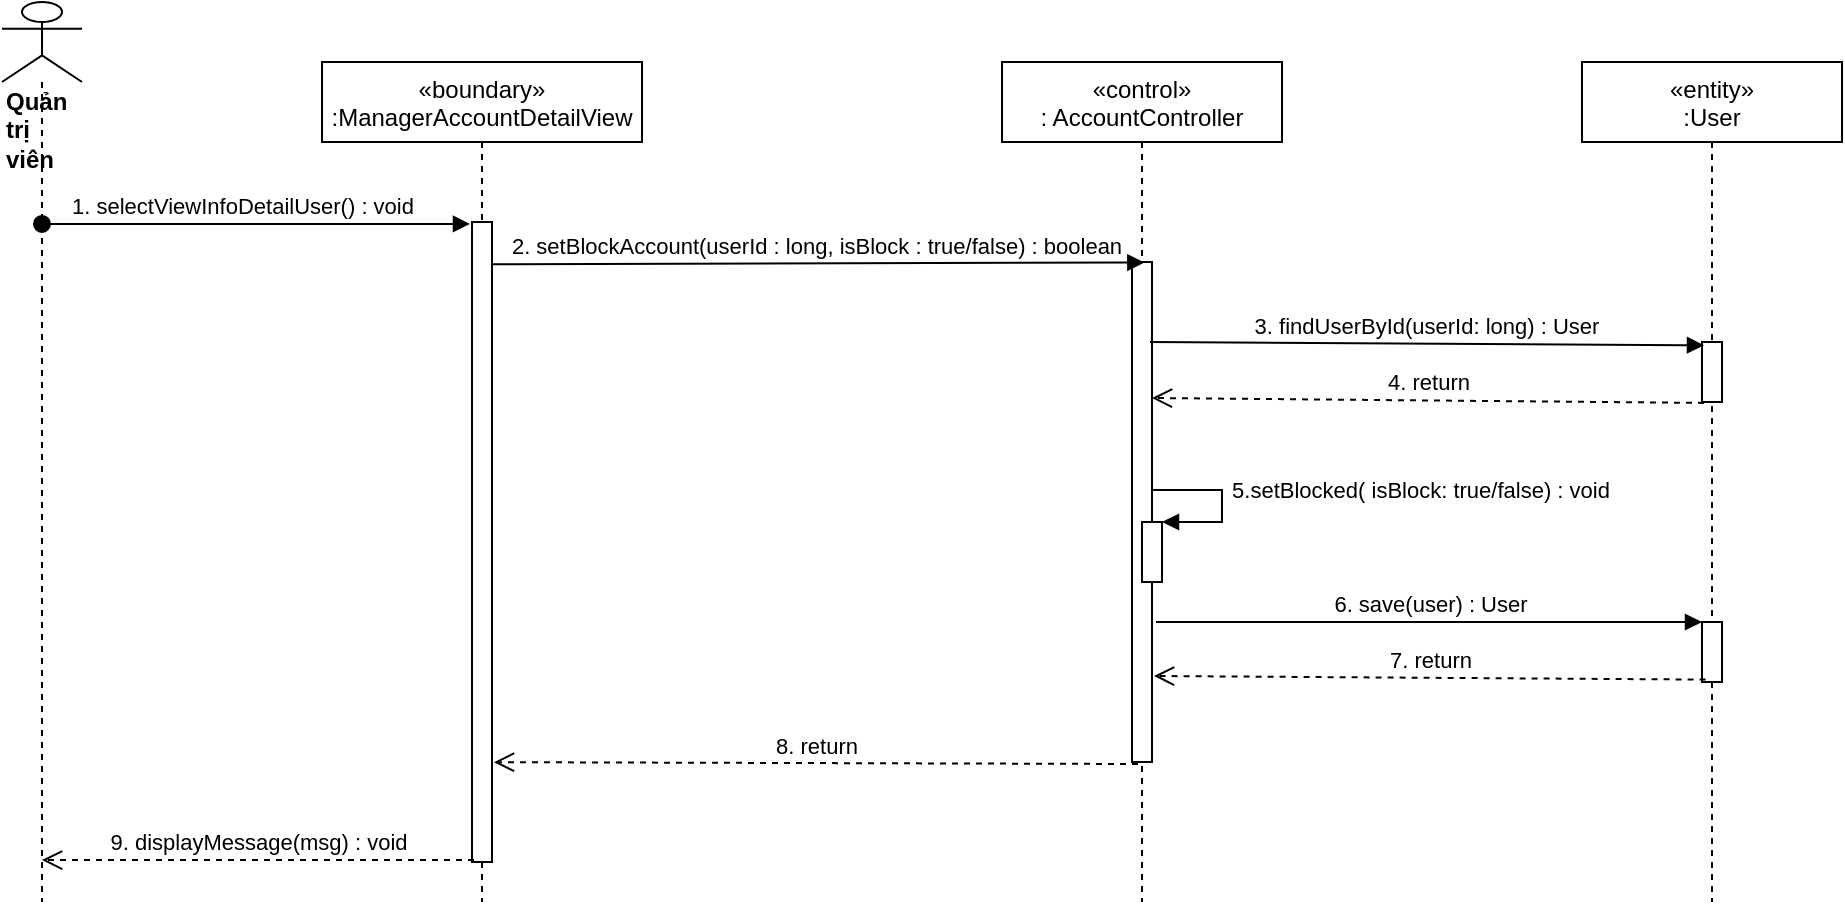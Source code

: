 <mxfile version="14.7.1" type="device"><diagram id="kgpKYQtTHZ0yAKxKKP6v" name="Page-1"><mxGraphModel dx="1108" dy="425" grid="1" gridSize="10" guides="1" tooltips="1" connect="1" arrows="1" fold="1" page="1" pageScale="1" pageWidth="850" pageHeight="1100" math="0" shadow="0"><root><mxCell id="0"/><mxCell id="1" parent="0"/><mxCell id="7LMQqACqiYnsaKDSsPnZ-3" value="«control»&#10;: AccountController" style="shape=umlLifeline;perimeter=lifelinePerimeter;container=1;collapsible=0;recursiveResize=0;rounded=0;shadow=0;strokeWidth=1;" parent="1" vertex="1"><mxGeometry x="570" y="80" width="140" height="420" as="geometry"/></mxCell><mxCell id="7LMQqACqiYnsaKDSsPnZ-4" value="" style="points=[];perimeter=orthogonalPerimeter;rounded=0;shadow=0;strokeWidth=1;" parent="7LMQqACqiYnsaKDSsPnZ-3" vertex="1"><mxGeometry x="65" y="100" width="10" height="250" as="geometry"/></mxCell><mxCell id="7LMQqACqiYnsaKDSsPnZ-5" value="&lt;div&gt;&lt;b&gt;Quản trị viên&lt;/b&gt;&lt;/div&gt;" style="shape=umlLifeline;participant=umlActor;perimeter=lifelinePerimeter;whiteSpace=wrap;html=1;container=1;collapsible=0;recursiveResize=0;verticalAlign=top;spacingTop=36;outlineConnect=0;align=left;size=40;" parent="1" vertex="1"><mxGeometry x="70" y="50" width="40" height="450" as="geometry"/></mxCell><mxCell id="7LMQqACqiYnsaKDSsPnZ-6" value="1. selectViewInfoDetailUser() : void" style="verticalAlign=bottom;startArrow=oval;endArrow=block;startSize=8;shadow=0;strokeWidth=1;entryX=-0.1;entryY=0.003;entryDx=0;entryDy=0;entryPerimeter=0;" parent="1" source="7LMQqACqiYnsaKDSsPnZ-5" target="7LMQqACqiYnsaKDSsPnZ-20" edge="1"><mxGeometry x="-0.06" relative="1" as="geometry"><mxPoint x="100" y="170" as="sourcePoint"/><mxPoint as="offset"/><mxPoint x="309.5" y="160.72" as="targetPoint"/></mxGeometry></mxCell><mxCell id="7LMQqACqiYnsaKDSsPnZ-9" value="2. setBlockAccount(userId : long, isBlock : true/false) : boolean" style="html=1;verticalAlign=bottom;endArrow=block;entryX=0.617;entryY=0.001;entryDx=0;entryDy=0;entryPerimeter=0;exitX=0.9;exitY=0.066;exitDx=0;exitDy=0;exitPerimeter=0;" parent="1" source="7LMQqACqiYnsaKDSsPnZ-20" target="7LMQqACqiYnsaKDSsPnZ-4" edge="1"><mxGeometry width="80" relative="1" as="geometry"><mxPoint x="538" y="270" as="sourcePoint"/><mxPoint x="500" y="210" as="targetPoint"/></mxGeometry></mxCell><mxCell id="7LMQqACqiYnsaKDSsPnZ-14" value="«entity»&#10;:User" style="shape=umlLifeline;perimeter=lifelinePerimeter;container=1;collapsible=0;recursiveResize=0;rounded=0;shadow=0;strokeWidth=1;" parent="1" vertex="1"><mxGeometry x="860" y="80" width="130" height="420" as="geometry"/></mxCell><mxCell id="7LMQqACqiYnsaKDSsPnZ-15" value="" style="points=[];perimeter=orthogonalPerimeter;rounded=0;shadow=0;strokeWidth=1;" parent="7LMQqACqiYnsaKDSsPnZ-14" vertex="1"><mxGeometry x="60" y="140" width="10" height="30" as="geometry"/></mxCell><mxCell id="7LMQqACqiYnsaKDSsPnZ-16" value="" style="html=1;points=[];perimeter=orthogonalPerimeter;" parent="7LMQqACqiYnsaKDSsPnZ-14" vertex="1"><mxGeometry x="60" y="280" width="10" height="30" as="geometry"/></mxCell><mxCell id="7LMQqACqiYnsaKDSsPnZ-17" value="3. findUserById(userId: long) : User" style="html=1;verticalAlign=bottom;endArrow=block;entryX=0.1;entryY=0.055;entryDx=0;entryDy=0;entryPerimeter=0;exitX=0.9;exitY=0.16;exitDx=0;exitDy=0;exitPerimeter=0;" parent="1" source="7LMQqACqiYnsaKDSsPnZ-4" target="7LMQqACqiYnsaKDSsPnZ-15" edge="1"><mxGeometry width="80" relative="1" as="geometry"><mxPoint x="974.8" y="240.36" as="sourcePoint"/><mxPoint x="1010" y="239" as="targetPoint"/></mxGeometry></mxCell><mxCell id="7LMQqACqiYnsaKDSsPnZ-18" value="4. return" style="html=1;verticalAlign=bottom;endArrow=open;dashed=1;endSize=8;exitX=0.1;exitY=1.015;exitDx=0;exitDy=0;exitPerimeter=0;entryX=1;entryY=0.272;entryDx=0;entryDy=0;entryPerimeter=0;" parent="1" source="7LMQqACqiYnsaKDSsPnZ-15" target="7LMQqACqiYnsaKDSsPnZ-4" edge="1"><mxGeometry relative="1" as="geometry"><mxPoint x="790" y="300" as="sourcePoint"/><mxPoint x="650" y="250" as="targetPoint"/></mxGeometry></mxCell><mxCell id="7LMQqACqiYnsaKDSsPnZ-19" value="«boundary»&#10;:ManagerAccountDetailView" style="shape=umlLifeline;perimeter=lifelinePerimeter;container=1;collapsible=0;recursiveResize=0;rounded=0;shadow=0;strokeWidth=1;" parent="1" vertex="1"><mxGeometry x="230" y="80" width="160" height="420" as="geometry"/></mxCell><mxCell id="7LMQqACqiYnsaKDSsPnZ-20" value="" style="points=[];perimeter=orthogonalPerimeter;rounded=0;shadow=0;strokeWidth=1;" parent="7LMQqACqiYnsaKDSsPnZ-19" vertex="1"><mxGeometry x="75" y="80" width="10" height="320" as="geometry"/></mxCell><mxCell id="7LMQqACqiYnsaKDSsPnZ-24" value="6. save(user) : User" style="html=1;verticalAlign=bottom;endArrow=block;exitX=1.2;exitY=0.72;exitDx=0;exitDy=0;exitPerimeter=0;" parent="1" source="7LMQqACqiYnsaKDSsPnZ-4" target="7LMQqACqiYnsaKDSsPnZ-16" edge="1"><mxGeometry width="80" relative="1" as="geometry"><mxPoint x="975.6" y="360.48" as="sourcePoint"/><mxPoint x="1070" y="370" as="targetPoint"/></mxGeometry></mxCell><mxCell id="7LMQqACqiYnsaKDSsPnZ-25" value="7. return" style="html=1;verticalAlign=bottom;endArrow=open;dashed=1;endSize=8;exitX=0.18;exitY=0.96;exitDx=0;exitDy=0;exitPerimeter=0;entryX=1.1;entryY=0.828;entryDx=0;entryDy=0;entryPerimeter=0;" parent="1" source="7LMQqACqiYnsaKDSsPnZ-16" target="7LMQqACqiYnsaKDSsPnZ-4" edge="1"><mxGeometry relative="1" as="geometry"><mxPoint x="1070" y="370" as="sourcePoint"/><mxPoint x="974.4" y="391.5" as="targetPoint"/></mxGeometry></mxCell><mxCell id="7LMQqACqiYnsaKDSsPnZ-26" value="" style="html=1;points=[];perimeter=orthogonalPerimeter;" parent="1" vertex="1"><mxGeometry x="640" y="310" width="10" height="30" as="geometry"/></mxCell><mxCell id="7LMQqACqiYnsaKDSsPnZ-27" value="&amp;nbsp;5.setBlocked( isBlock: true/false) : void" style="edgeStyle=orthogonalEdgeStyle;html=1;align=left;spacingLeft=2;endArrow=block;rounded=0;entryX=1;entryY=0;exitX=1;exitY=0.393;exitDx=0;exitDy=0;exitPerimeter=0;" parent="1" source="7LMQqACqiYnsaKDSsPnZ-4" target="7LMQqACqiYnsaKDSsPnZ-26" edge="1"><mxGeometry relative="1" as="geometry"><mxPoint x="976" y="294.04" as="sourcePoint"/><Array as="points"><mxPoint x="645" y="294"/><mxPoint x="680" y="294"/><mxPoint x="680" y="310"/></Array></mxGeometry></mxCell><mxCell id="DBnRUSBhZrm2gUS4uixS-1" value="8. return" style="html=1;verticalAlign=bottom;endArrow=open;dashed=1;endSize=8;exitX=0.3;exitY=1.004;exitDx=0;exitDy=0;exitPerimeter=0;entryX=1.1;entryY=0.844;entryDx=0;entryDy=0;entryPerimeter=0;" edge="1" parent="1" source="7LMQqACqiYnsaKDSsPnZ-4" target="7LMQqACqiYnsaKDSsPnZ-20"><mxGeometry relative="1" as="geometry"><mxPoint x="600" y="420" as="sourcePoint"/><mxPoint x="520" y="420" as="targetPoint"/></mxGeometry></mxCell><mxCell id="DBnRUSBhZrm2gUS4uixS-2" value="9. displayMessage(msg) : void" style="html=1;verticalAlign=bottom;endArrow=open;dashed=1;endSize=8;exitX=0.1;exitY=0.997;exitDx=0;exitDy=0;exitPerimeter=0;" edge="1" parent="1" source="7LMQqACqiYnsaKDSsPnZ-20" target="7LMQqACqiYnsaKDSsPnZ-5"><mxGeometry relative="1" as="geometry"><mxPoint x="600" y="320" as="sourcePoint"/><mxPoint x="520" y="320" as="targetPoint"/></mxGeometry></mxCell></root></mxGraphModel></diagram></mxfile>